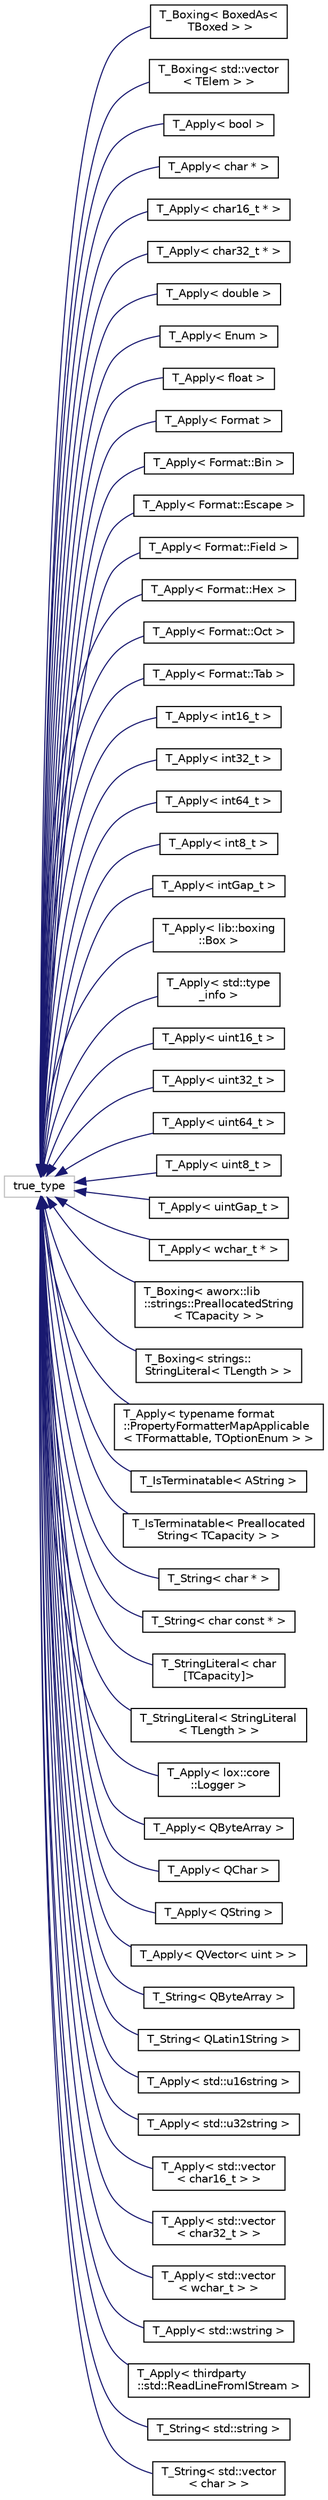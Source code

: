 digraph "Graphical Class Hierarchy"
{
  edge [fontname="Helvetica",fontsize="10",labelfontname="Helvetica",labelfontsize="10"];
  node [fontname="Helvetica",fontsize="10",shape=record];
  rankdir="LR";
  Node13 [label="true_type",height=0.2,width=0.4,color="grey75", fillcolor="white", style="filled"];
  Node13 -> Node0 [dir="back",color="midnightblue",fontsize="10",style="solid",fontname="Helvetica"];
  Node0 [label="T_Boxing\< BoxedAs\<\l TBoxed \> \>",height=0.2,width=0.4,color="black", fillcolor="white", style="filled",URL="$structaworx_1_1lib_1_1boxing_1_1T__Boxing_3_01BoxedAs_3_01TBoxed_01_4_01_4.html"];
  Node13 -> Node15 [dir="back",color="midnightblue",fontsize="10",style="solid",fontname="Helvetica"];
  Node15 [label="T_Boxing\< std::vector\l\< TElem \> \>",height=0.2,width=0.4,color="black", fillcolor="white", style="filled",URL="$structaworx_1_1lib_1_1boxing_1_1T__Boxing_3_01std_1_1vector_3_01TElem_01_4_01_4.html"];
  Node13 -> Node16 [dir="back",color="midnightblue",fontsize="10",style="solid",fontname="Helvetica"];
  Node16 [label="T_Apply\< bool \>",height=0.2,width=0.4,color="black", fillcolor="white", style="filled",URL="$structaworx_1_1lib_1_1strings_1_1applyto_1_1T__Apply_3_01bool_01_4.html"];
  Node13 -> Node17 [dir="back",color="midnightblue",fontsize="10",style="solid",fontname="Helvetica"];
  Node17 [label="T_Apply\< char * \>",height=0.2,width=0.4,color="black", fillcolor="white", style="filled",URL="$structaworx_1_1lib_1_1strings_1_1applyto_1_1T__Apply_3_01char_01_5_01_4.html"];
  Node13 -> Node18 [dir="back",color="midnightblue",fontsize="10",style="solid",fontname="Helvetica"];
  Node18 [label="T_Apply\< char16_t * \>",height=0.2,width=0.4,color="black", fillcolor="white", style="filled",URL="$structaworx_1_1lib_1_1strings_1_1applyto_1_1T__Apply_3_01char16__t_01_5_01_4.html"];
  Node13 -> Node19 [dir="back",color="midnightblue",fontsize="10",style="solid",fontname="Helvetica"];
  Node19 [label="T_Apply\< char32_t * \>",height=0.2,width=0.4,color="black", fillcolor="white", style="filled",URL="$structaworx_1_1lib_1_1strings_1_1applyto_1_1T__Apply_3_01char32__t_01_5_01_4.html"];
  Node13 -> Node20 [dir="back",color="midnightblue",fontsize="10",style="solid",fontname="Helvetica"];
  Node20 [label="T_Apply\< double \>",height=0.2,width=0.4,color="black", fillcolor="white", style="filled",URL="$structaworx_1_1lib_1_1strings_1_1applyto_1_1T__Apply_3_01double_01_4.html"];
  Node13 -> Node21 [dir="back",color="midnightblue",fontsize="10",style="solid",fontname="Helvetica"];
  Node21 [label="T_Apply\< Enum \>",height=0.2,width=0.4,color="black", fillcolor="white", style="filled",URL="$structaworx_1_1lib_1_1strings_1_1applyto_1_1T__Apply_3_01Enum_01_4.html"];
  Node13 -> Node22 [dir="back",color="midnightblue",fontsize="10",style="solid",fontname="Helvetica"];
  Node22 [label="T_Apply\< float \>",height=0.2,width=0.4,color="black", fillcolor="white", style="filled",URL="$structaworx_1_1lib_1_1strings_1_1applyto_1_1T__Apply_3_01float_01_4.html"];
  Node13 -> Node23 [dir="back",color="midnightblue",fontsize="10",style="solid",fontname="Helvetica"];
  Node23 [label="T_Apply\< Format \>",height=0.2,width=0.4,color="black", fillcolor="white", style="filled",URL="$structaworx_1_1lib_1_1strings_1_1applyto_1_1T__Apply_3_01Format_01_4.html"];
  Node13 -> Node24 [dir="back",color="midnightblue",fontsize="10",style="solid",fontname="Helvetica"];
  Node24 [label="T_Apply\< Format::Bin \>",height=0.2,width=0.4,color="black", fillcolor="white", style="filled",URL="$structaworx_1_1lib_1_1strings_1_1applyto_1_1T__Apply_3_01Format_1_1Bin_01_4.html"];
  Node13 -> Node25 [dir="back",color="midnightblue",fontsize="10",style="solid",fontname="Helvetica"];
  Node25 [label="T_Apply\< Format::Escape \>",height=0.2,width=0.4,color="black", fillcolor="white", style="filled",URL="$structaworx_1_1lib_1_1strings_1_1applyto_1_1T__Apply_3_01Format_1_1Escape_01_4.html"];
  Node13 -> Node26 [dir="back",color="midnightblue",fontsize="10",style="solid",fontname="Helvetica"];
  Node26 [label="T_Apply\< Format::Field \>",height=0.2,width=0.4,color="black", fillcolor="white", style="filled",URL="$structaworx_1_1lib_1_1strings_1_1applyto_1_1T__Apply_3_01Format_1_1Field_01_4.html"];
  Node13 -> Node27 [dir="back",color="midnightblue",fontsize="10",style="solid",fontname="Helvetica"];
  Node27 [label="T_Apply\< Format::Hex \>",height=0.2,width=0.4,color="black", fillcolor="white", style="filled",URL="$structaworx_1_1lib_1_1strings_1_1applyto_1_1T__Apply_3_01Format_1_1Hex_01_4.html"];
  Node13 -> Node28 [dir="back",color="midnightblue",fontsize="10",style="solid",fontname="Helvetica"];
  Node28 [label="T_Apply\< Format::Oct \>",height=0.2,width=0.4,color="black", fillcolor="white", style="filled",URL="$structaworx_1_1lib_1_1strings_1_1applyto_1_1T__Apply_3_01Format_1_1Oct_01_4.html"];
  Node13 -> Node29 [dir="back",color="midnightblue",fontsize="10",style="solid",fontname="Helvetica"];
  Node29 [label="T_Apply\< Format::Tab \>",height=0.2,width=0.4,color="black", fillcolor="white", style="filled",URL="$structaworx_1_1lib_1_1strings_1_1applyto_1_1T__Apply_3_01Format_1_1Tab_01_4.html"];
  Node13 -> Node30 [dir="back",color="midnightblue",fontsize="10",style="solid",fontname="Helvetica"];
  Node30 [label="T_Apply\< int16_t \>",height=0.2,width=0.4,color="black", fillcolor="white", style="filled",URL="$structaworx_1_1lib_1_1strings_1_1applyto_1_1T__Apply_3_01int16__t_01_4.html"];
  Node13 -> Node31 [dir="back",color="midnightblue",fontsize="10",style="solid",fontname="Helvetica"];
  Node31 [label="T_Apply\< int32_t \>",height=0.2,width=0.4,color="black", fillcolor="white", style="filled",URL="$structaworx_1_1lib_1_1strings_1_1applyto_1_1T__Apply_3_01int32__t_01_4.html"];
  Node13 -> Node32 [dir="back",color="midnightblue",fontsize="10",style="solid",fontname="Helvetica"];
  Node32 [label="T_Apply\< int64_t \>",height=0.2,width=0.4,color="black", fillcolor="white", style="filled",URL="$structaworx_1_1lib_1_1strings_1_1applyto_1_1T__Apply_3_01int64__t_01_4.html"];
  Node13 -> Node33 [dir="back",color="midnightblue",fontsize="10",style="solid",fontname="Helvetica"];
  Node33 [label="T_Apply\< int8_t \>",height=0.2,width=0.4,color="black", fillcolor="white", style="filled",URL="$structaworx_1_1lib_1_1strings_1_1applyto_1_1T__Apply_3_01int8__t_01_4.html"];
  Node13 -> Node34 [dir="back",color="midnightblue",fontsize="10",style="solid",fontname="Helvetica"];
  Node34 [label="T_Apply\< intGap_t \>",height=0.2,width=0.4,color="black", fillcolor="white", style="filled",URL="$structaworx_1_1lib_1_1strings_1_1applyto_1_1T__Apply_3_01intGap__t_01_4.html"];
  Node13 -> Node35 [dir="back",color="midnightblue",fontsize="10",style="solid",fontname="Helvetica"];
  Node35 [label="T_Apply\< lib::boxing\l::Box \>",height=0.2,width=0.4,color="black", fillcolor="white", style="filled",URL="$structaworx_1_1lib_1_1strings_1_1applyto_1_1T__Apply_3_01lib_1_1boxing_1_1Box_01_4.html"];
  Node13 -> Node36 [dir="back",color="midnightblue",fontsize="10",style="solid",fontname="Helvetica"];
  Node36 [label="T_Apply\< std::type\l_info \>",height=0.2,width=0.4,color="black", fillcolor="white", style="filled",URL="$structaworx_1_1lib_1_1strings_1_1applyto_1_1T__Apply_3_01std_1_1type__info_01_4.html"];
  Node13 -> Node37 [dir="back",color="midnightblue",fontsize="10",style="solid",fontname="Helvetica"];
  Node37 [label="T_Apply\< uint16_t \>",height=0.2,width=0.4,color="black", fillcolor="white", style="filled",URL="$structaworx_1_1lib_1_1strings_1_1applyto_1_1T__Apply_3_01uint16__t_01_4.html"];
  Node13 -> Node38 [dir="back",color="midnightblue",fontsize="10",style="solid",fontname="Helvetica"];
  Node38 [label="T_Apply\< uint32_t \>",height=0.2,width=0.4,color="black", fillcolor="white", style="filled",URL="$structaworx_1_1lib_1_1strings_1_1applyto_1_1T__Apply_3_01uint32__t_01_4.html"];
  Node13 -> Node39 [dir="back",color="midnightblue",fontsize="10",style="solid",fontname="Helvetica"];
  Node39 [label="T_Apply\< uint64_t \>",height=0.2,width=0.4,color="black", fillcolor="white", style="filled",URL="$structaworx_1_1lib_1_1strings_1_1applyto_1_1T__Apply_3_01uint64__t_01_4.html"];
  Node13 -> Node40 [dir="back",color="midnightblue",fontsize="10",style="solid",fontname="Helvetica"];
  Node40 [label="T_Apply\< uint8_t \>",height=0.2,width=0.4,color="black", fillcolor="white", style="filled",URL="$structaworx_1_1lib_1_1strings_1_1applyto_1_1T__Apply_3_01uint8__t_01_4.html"];
  Node13 -> Node41 [dir="back",color="midnightblue",fontsize="10",style="solid",fontname="Helvetica"];
  Node41 [label="T_Apply\< uintGap_t \>",height=0.2,width=0.4,color="black", fillcolor="white", style="filled",URL="$structaworx_1_1lib_1_1strings_1_1applyto_1_1T__Apply_3_01uintGap__t_01_4.html"];
  Node13 -> Node42 [dir="back",color="midnightblue",fontsize="10",style="solid",fontname="Helvetica"];
  Node42 [label="T_Apply\< wchar_t * \>",height=0.2,width=0.4,color="black", fillcolor="white", style="filled",URL="$structaworx_1_1lib_1_1strings_1_1applyto_1_1T__Apply_3_01wchar__t_01_5_01_4.html"];
  Node13 -> Node43 [dir="back",color="midnightblue",fontsize="10",style="solid",fontname="Helvetica"];
  Node43 [label="T_Boxing\< aworx::lib\l::strings::PreallocatedString\l\< TCapacity \> \>",height=0.2,width=0.4,color="black", fillcolor="white", style="filled",URL="$structaworx_1_1lib_1_1strings_1_1boxing_1_1T__Boxing_3_01aworx_1_1lib_1_1strings_1_1PreallocatedString_3_01TCapacity_01_4_01_4.html"];
  Node13 -> Node44 [dir="back",color="midnightblue",fontsize="10",style="solid",fontname="Helvetica"];
  Node44 [label="T_Boxing\< strings::\lStringLiteral\< TLength \> \>",height=0.2,width=0.4,color="black", fillcolor="white", style="filled",URL="$structaworx_1_1lib_1_1strings_1_1boxing_1_1T__Boxing_3_01strings_1_1StringLiteral_3_01TLength_01_4_01_4.html"];
  Node13 -> Node45 [dir="back",color="midnightblue",fontsize="10",style="solid",fontname="Helvetica"];
  Node45 [label="T_Apply\< typename format\l::PropertyFormatterMapApplicable\l\< TFormattable, TOptionEnum \> \>",height=0.2,width=0.4,color="black", fillcolor="white", style="filled",URL="$structaworx_1_1lib_1_1strings_1_1T__Apply_3_01typename_01format_1_1PropertyFormatterMapApplicablc5158e90efaae83a3ef8d8bf26dccb21.html"];
  Node13 -> Node46 [dir="back",color="midnightblue",fontsize="10",style="solid",fontname="Helvetica"];
  Node46 [label="T_IsTerminatable\< AString \>",height=0.2,width=0.4,color="black", fillcolor="white", style="filled",URL="$structaworx_1_1lib_1_1strings_1_1T__IsTerminatable_3_01AString_01_4.html"];
  Node13 -> Node47 [dir="back",color="midnightblue",fontsize="10",style="solid",fontname="Helvetica"];
  Node47 [label="T_IsTerminatable\< Preallocated\lString\< TCapacity \> \>",height=0.2,width=0.4,color="black", fillcolor="white", style="filled",URL="$structaworx_1_1lib_1_1strings_1_1T__IsTerminatable_3_01PreallocatedString_3_01TCapacity_01_4_01_4.html"];
  Node13 -> Node48 [dir="back",color="midnightblue",fontsize="10",style="solid",fontname="Helvetica"];
  Node48 [label="T_String\< char * \>",height=0.2,width=0.4,color="black", fillcolor="white", style="filled",URL="$structaworx_1_1lib_1_1strings_1_1T__String_3_01char_01_5_01_4.html"];
  Node13 -> Node49 [dir="back",color="midnightblue",fontsize="10",style="solid",fontname="Helvetica"];
  Node49 [label="T_String\< char const * \>",height=0.2,width=0.4,color="black", fillcolor="white", style="filled",URL="$structaworx_1_1lib_1_1strings_1_1T__String_3_01char_01const_01_5_01_4.html"];
  Node13 -> Node50 [dir="back",color="midnightblue",fontsize="10",style="solid",fontname="Helvetica"];
  Node50 [label="T_StringLiteral\< char\l[TCapacity]\>",height=0.2,width=0.4,color="black", fillcolor="white", style="filled",URL="$structaworx_1_1lib_1_1strings_1_1T__StringLiteral_3_01char[TCapacity]_4.html"];
  Node13 -> Node51 [dir="back",color="midnightblue",fontsize="10",style="solid",fontname="Helvetica"];
  Node51 [label="T_StringLiteral\< StringLiteral\l\< TLength \> \>",height=0.2,width=0.4,color="black", fillcolor="white", style="filled",URL="$structaworx_1_1lib_1_1strings_1_1T__StringLiteral_3_01StringLiteral_3_01TLength_01_4_01_4.html"];
  Node13 -> Node52 [dir="back",color="midnightblue",fontsize="10",style="solid",fontname="Helvetica"];
  Node52 [label="T_Apply\< lox::core\l::Logger \>",height=0.2,width=0.4,color="black", fillcolor="white", style="filled",URL="$structaworx_1_1lib_1_1strings_1_1thirdparty_1_1alox_1_1T__Apply_3_01lox_1_1core_1_1Logger_01_4.html"];
  Node13 -> Node53 [dir="back",color="midnightblue",fontsize="10",style="solid",fontname="Helvetica"];
  Node53 [label="T_Apply\< QByteArray \>",height=0.2,width=0.4,color="black", fillcolor="white", style="filled",URL="$structaworx_1_1lib_1_1strings_1_1thirdparty_1_1qt_1_1T__Apply_3_01QByteArray_01_4.html"];
  Node13 -> Node54 [dir="back",color="midnightblue",fontsize="10",style="solid",fontname="Helvetica"];
  Node54 [label="T_Apply\< QChar \>",height=0.2,width=0.4,color="black", fillcolor="white", style="filled",URL="$structaworx_1_1lib_1_1strings_1_1thirdparty_1_1qt_1_1T__Apply_3_01QChar_01_4.html"];
  Node13 -> Node55 [dir="back",color="midnightblue",fontsize="10",style="solid",fontname="Helvetica"];
  Node55 [label="T_Apply\< QString \>",height=0.2,width=0.4,color="black", fillcolor="white", style="filled",URL="$structaworx_1_1lib_1_1strings_1_1thirdparty_1_1qt_1_1T__Apply_3_01QString_01_4.html"];
  Node13 -> Node56 [dir="back",color="midnightblue",fontsize="10",style="solid",fontname="Helvetica"];
  Node56 [label="T_Apply\< QVector\< uint \> \>",height=0.2,width=0.4,color="black", fillcolor="white", style="filled",URL="$structaworx_1_1lib_1_1strings_1_1thirdparty_1_1qt_1_1T__Apply_3_01QVector_3_01uint_01_4_01_4.html"];
  Node13 -> Node57 [dir="back",color="midnightblue",fontsize="10",style="solid",fontname="Helvetica"];
  Node57 [label="T_String\< QByteArray \>",height=0.2,width=0.4,color="black", fillcolor="white", style="filled",URL="$structaworx_1_1lib_1_1strings_1_1thirdparty_1_1qt_1_1T__String_3_01QByteArray_01_4.html"];
  Node13 -> Node58 [dir="back",color="midnightblue",fontsize="10",style="solid",fontname="Helvetica"];
  Node58 [label="T_String\< QLatin1String \>",height=0.2,width=0.4,color="black", fillcolor="white", style="filled",URL="$structaworx_1_1lib_1_1strings_1_1thirdparty_1_1qt_1_1T__String_3_01QLatin1String_01_4.html"];
  Node13 -> Node59 [dir="back",color="midnightblue",fontsize="10",style="solid",fontname="Helvetica"];
  Node59 [label="T_Apply\< std::u16string \>",height=0.2,width=0.4,color="black", fillcolor="white", style="filled",URL="$structaworx_1_1lib_1_1strings_1_1thirdparty_1_1std_1_1T__Apply_3_01std_1_1u16string_01_4.html"];
  Node13 -> Node60 [dir="back",color="midnightblue",fontsize="10",style="solid",fontname="Helvetica"];
  Node60 [label="T_Apply\< std::u32string \>",height=0.2,width=0.4,color="black", fillcolor="white", style="filled",URL="$structaworx_1_1lib_1_1strings_1_1thirdparty_1_1std_1_1T__Apply_3_01std_1_1u32string_01_4.html"];
  Node13 -> Node61 [dir="back",color="midnightblue",fontsize="10",style="solid",fontname="Helvetica"];
  Node61 [label="T_Apply\< std::vector\l\< char16_t \> \>",height=0.2,width=0.4,color="black", fillcolor="white", style="filled",URL="$structaworx_1_1lib_1_1strings_1_1thirdparty_1_1std_1_1T__Apply_3_01std_1_1vector_3_01char16__t_01_4_01_4.html"];
  Node13 -> Node62 [dir="back",color="midnightblue",fontsize="10",style="solid",fontname="Helvetica"];
  Node62 [label="T_Apply\< std::vector\l\< char32_t \> \>",height=0.2,width=0.4,color="black", fillcolor="white", style="filled",URL="$structaworx_1_1lib_1_1strings_1_1thirdparty_1_1std_1_1T__Apply_3_01std_1_1vector_3_01char32__t_01_4_01_4.html"];
  Node13 -> Node63 [dir="back",color="midnightblue",fontsize="10",style="solid",fontname="Helvetica"];
  Node63 [label="T_Apply\< std::vector\l\< wchar_t \> \>",height=0.2,width=0.4,color="black", fillcolor="white", style="filled",URL="$structaworx_1_1lib_1_1strings_1_1thirdparty_1_1std_1_1T__Apply_3_01std_1_1vector_3_01wchar__t_01_4_01_4.html"];
  Node13 -> Node64 [dir="back",color="midnightblue",fontsize="10",style="solid",fontname="Helvetica"];
  Node64 [label="T_Apply\< std::wstring \>",height=0.2,width=0.4,color="black", fillcolor="white", style="filled",URL="$structaworx_1_1lib_1_1strings_1_1thirdparty_1_1std_1_1T__Apply_3_01std_1_1wstring_01_4.html"];
  Node13 -> Node65 [dir="back",color="midnightblue",fontsize="10",style="solid",fontname="Helvetica"];
  Node65 [label="T_Apply\< thirdparty\l::std::ReadLineFromIStream \>",height=0.2,width=0.4,color="black", fillcolor="white", style="filled",URL="$structaworx_1_1lib_1_1strings_1_1thirdparty_1_1std_1_1T__Apply_3_01thirdparty_1_1std_1_1ReadLineFromIStream_01_4.html"];
  Node13 -> Node66 [dir="back",color="midnightblue",fontsize="10",style="solid",fontname="Helvetica"];
  Node66 [label="T_String\< std::string \>",height=0.2,width=0.4,color="black", fillcolor="white", style="filled",URL="$structaworx_1_1lib_1_1strings_1_1thirdparty_1_1std_1_1T__String_3_01std_1_1string_01_4.html"];
  Node13 -> Node67 [dir="back",color="midnightblue",fontsize="10",style="solid",fontname="Helvetica"];
  Node67 [label="T_String\< std::vector\l\< char \> \>",height=0.2,width=0.4,color="black", fillcolor="white", style="filled",URL="$structaworx_1_1lib_1_1strings_1_1thirdparty_1_1std_1_1T__String_3_01std_1_1vector_3_01char_01_4_01_4.html"];
}
